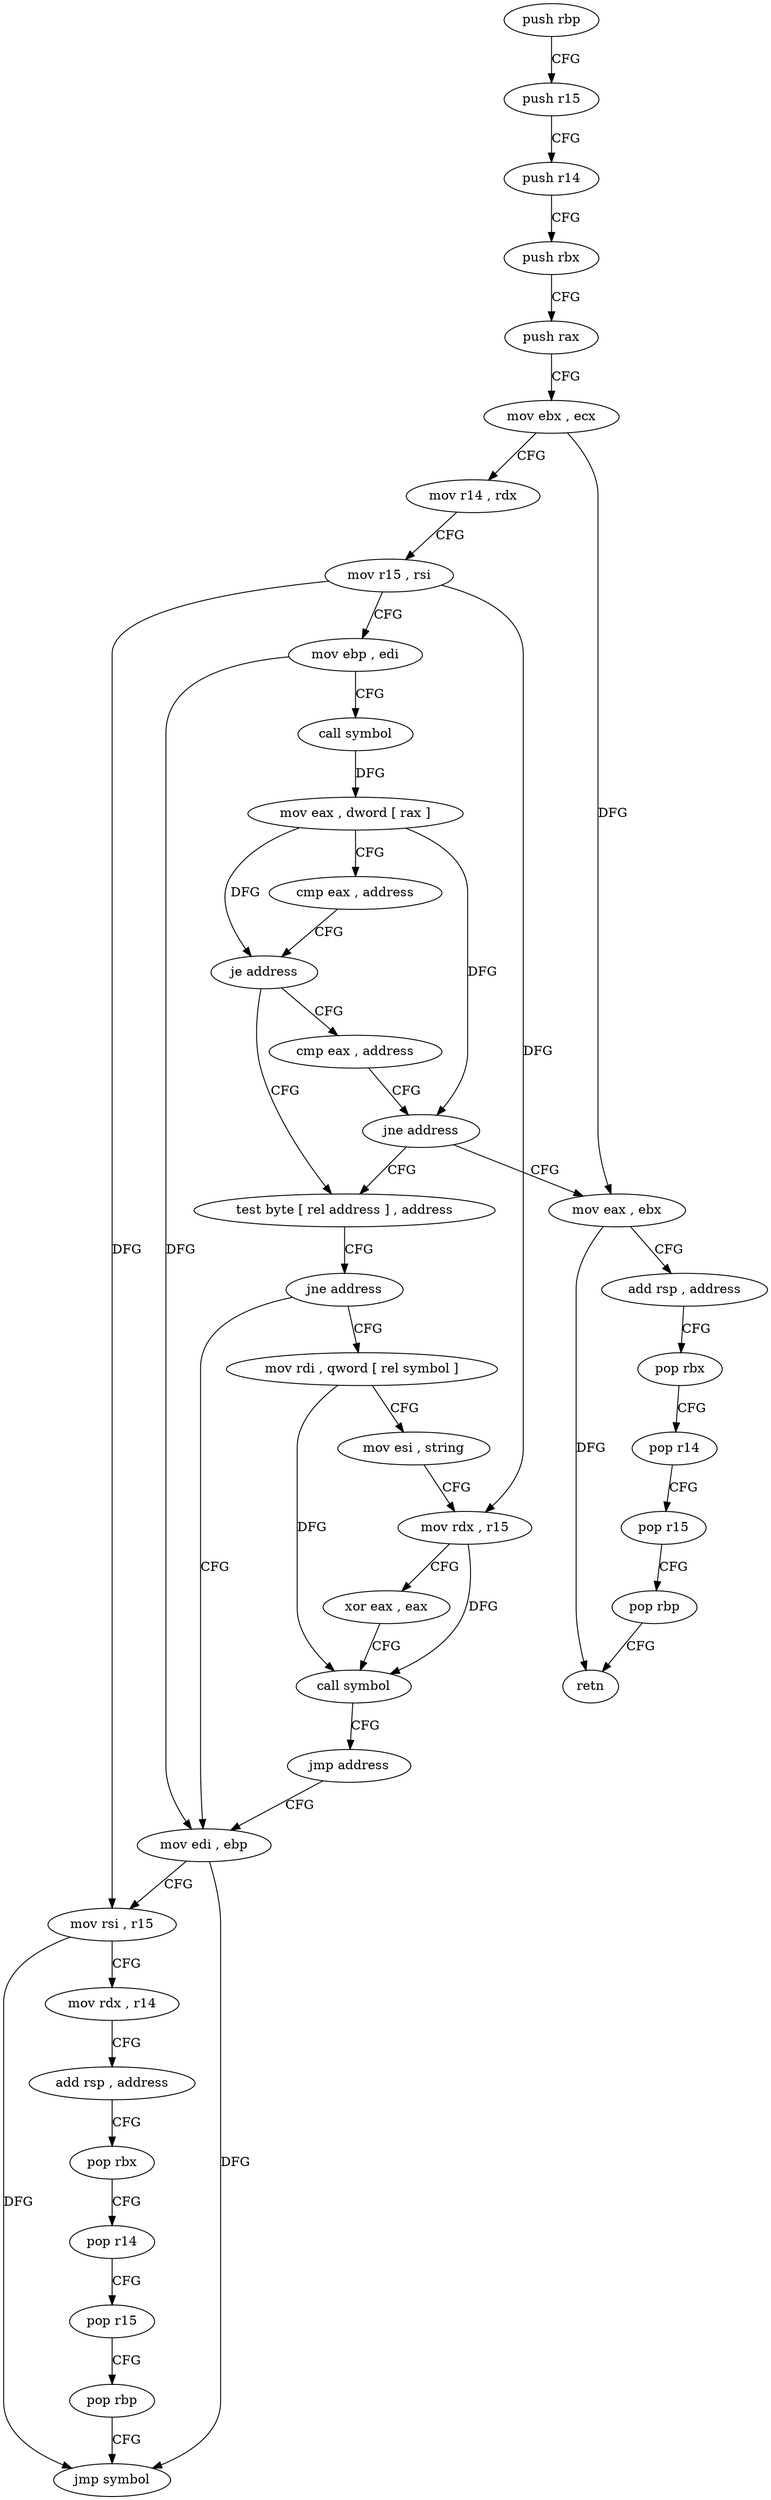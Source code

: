 digraph "func" {
"4238848" [label = "push rbp" ]
"4238849" [label = "push r15" ]
"4238851" [label = "push r14" ]
"4238853" [label = "push rbx" ]
"4238854" [label = "push rax" ]
"4238855" [label = "mov ebx , ecx" ]
"4238857" [label = "mov r14 , rdx" ]
"4238860" [label = "mov r15 , rsi" ]
"4238863" [label = "mov ebp , edi" ]
"4238865" [label = "call symbol" ]
"4238870" [label = "mov eax , dword [ rax ]" ]
"4238872" [label = "cmp eax , address" ]
"4238875" [label = "je address" ]
"4238882" [label = "test byte [ rel address ] , address" ]
"4238877" [label = "cmp eax , address" ]
"4238889" [label = "jne address" ]
"4238927" [label = "mov rdi , qword [ rel symbol ]" ]
"4238891" [label = "mov edi , ebp" ]
"4238880" [label = "jne address" ]
"4238914" [label = "mov eax , ebx" ]
"4238934" [label = "mov esi , string" ]
"4238939" [label = "mov rdx , r15" ]
"4238942" [label = "xor eax , eax" ]
"4238944" [label = "call symbol" ]
"4238949" [label = "jmp address" ]
"4238893" [label = "mov rsi , r15" ]
"4238896" [label = "mov rdx , r14" ]
"4238899" [label = "add rsp , address" ]
"4238903" [label = "pop rbx" ]
"4238904" [label = "pop r14" ]
"4238906" [label = "pop r15" ]
"4238908" [label = "pop rbp" ]
"4238909" [label = "jmp symbol" ]
"4238916" [label = "add rsp , address" ]
"4238920" [label = "pop rbx" ]
"4238921" [label = "pop r14" ]
"4238923" [label = "pop r15" ]
"4238925" [label = "pop rbp" ]
"4238926" [label = "retn" ]
"4238848" -> "4238849" [ label = "CFG" ]
"4238849" -> "4238851" [ label = "CFG" ]
"4238851" -> "4238853" [ label = "CFG" ]
"4238853" -> "4238854" [ label = "CFG" ]
"4238854" -> "4238855" [ label = "CFG" ]
"4238855" -> "4238857" [ label = "CFG" ]
"4238855" -> "4238914" [ label = "DFG" ]
"4238857" -> "4238860" [ label = "CFG" ]
"4238860" -> "4238863" [ label = "CFG" ]
"4238860" -> "4238939" [ label = "DFG" ]
"4238860" -> "4238893" [ label = "DFG" ]
"4238863" -> "4238865" [ label = "CFG" ]
"4238863" -> "4238891" [ label = "DFG" ]
"4238865" -> "4238870" [ label = "DFG" ]
"4238870" -> "4238872" [ label = "CFG" ]
"4238870" -> "4238875" [ label = "DFG" ]
"4238870" -> "4238880" [ label = "DFG" ]
"4238872" -> "4238875" [ label = "CFG" ]
"4238875" -> "4238882" [ label = "CFG" ]
"4238875" -> "4238877" [ label = "CFG" ]
"4238882" -> "4238889" [ label = "CFG" ]
"4238877" -> "4238880" [ label = "CFG" ]
"4238889" -> "4238927" [ label = "CFG" ]
"4238889" -> "4238891" [ label = "CFG" ]
"4238927" -> "4238934" [ label = "CFG" ]
"4238927" -> "4238944" [ label = "DFG" ]
"4238891" -> "4238893" [ label = "CFG" ]
"4238891" -> "4238909" [ label = "DFG" ]
"4238880" -> "4238914" [ label = "CFG" ]
"4238880" -> "4238882" [ label = "CFG" ]
"4238914" -> "4238916" [ label = "CFG" ]
"4238914" -> "4238926" [ label = "DFG" ]
"4238934" -> "4238939" [ label = "CFG" ]
"4238939" -> "4238942" [ label = "CFG" ]
"4238939" -> "4238944" [ label = "DFG" ]
"4238942" -> "4238944" [ label = "CFG" ]
"4238944" -> "4238949" [ label = "CFG" ]
"4238949" -> "4238891" [ label = "CFG" ]
"4238893" -> "4238896" [ label = "CFG" ]
"4238893" -> "4238909" [ label = "DFG" ]
"4238896" -> "4238899" [ label = "CFG" ]
"4238899" -> "4238903" [ label = "CFG" ]
"4238903" -> "4238904" [ label = "CFG" ]
"4238904" -> "4238906" [ label = "CFG" ]
"4238906" -> "4238908" [ label = "CFG" ]
"4238908" -> "4238909" [ label = "CFG" ]
"4238916" -> "4238920" [ label = "CFG" ]
"4238920" -> "4238921" [ label = "CFG" ]
"4238921" -> "4238923" [ label = "CFG" ]
"4238923" -> "4238925" [ label = "CFG" ]
"4238925" -> "4238926" [ label = "CFG" ]
}
